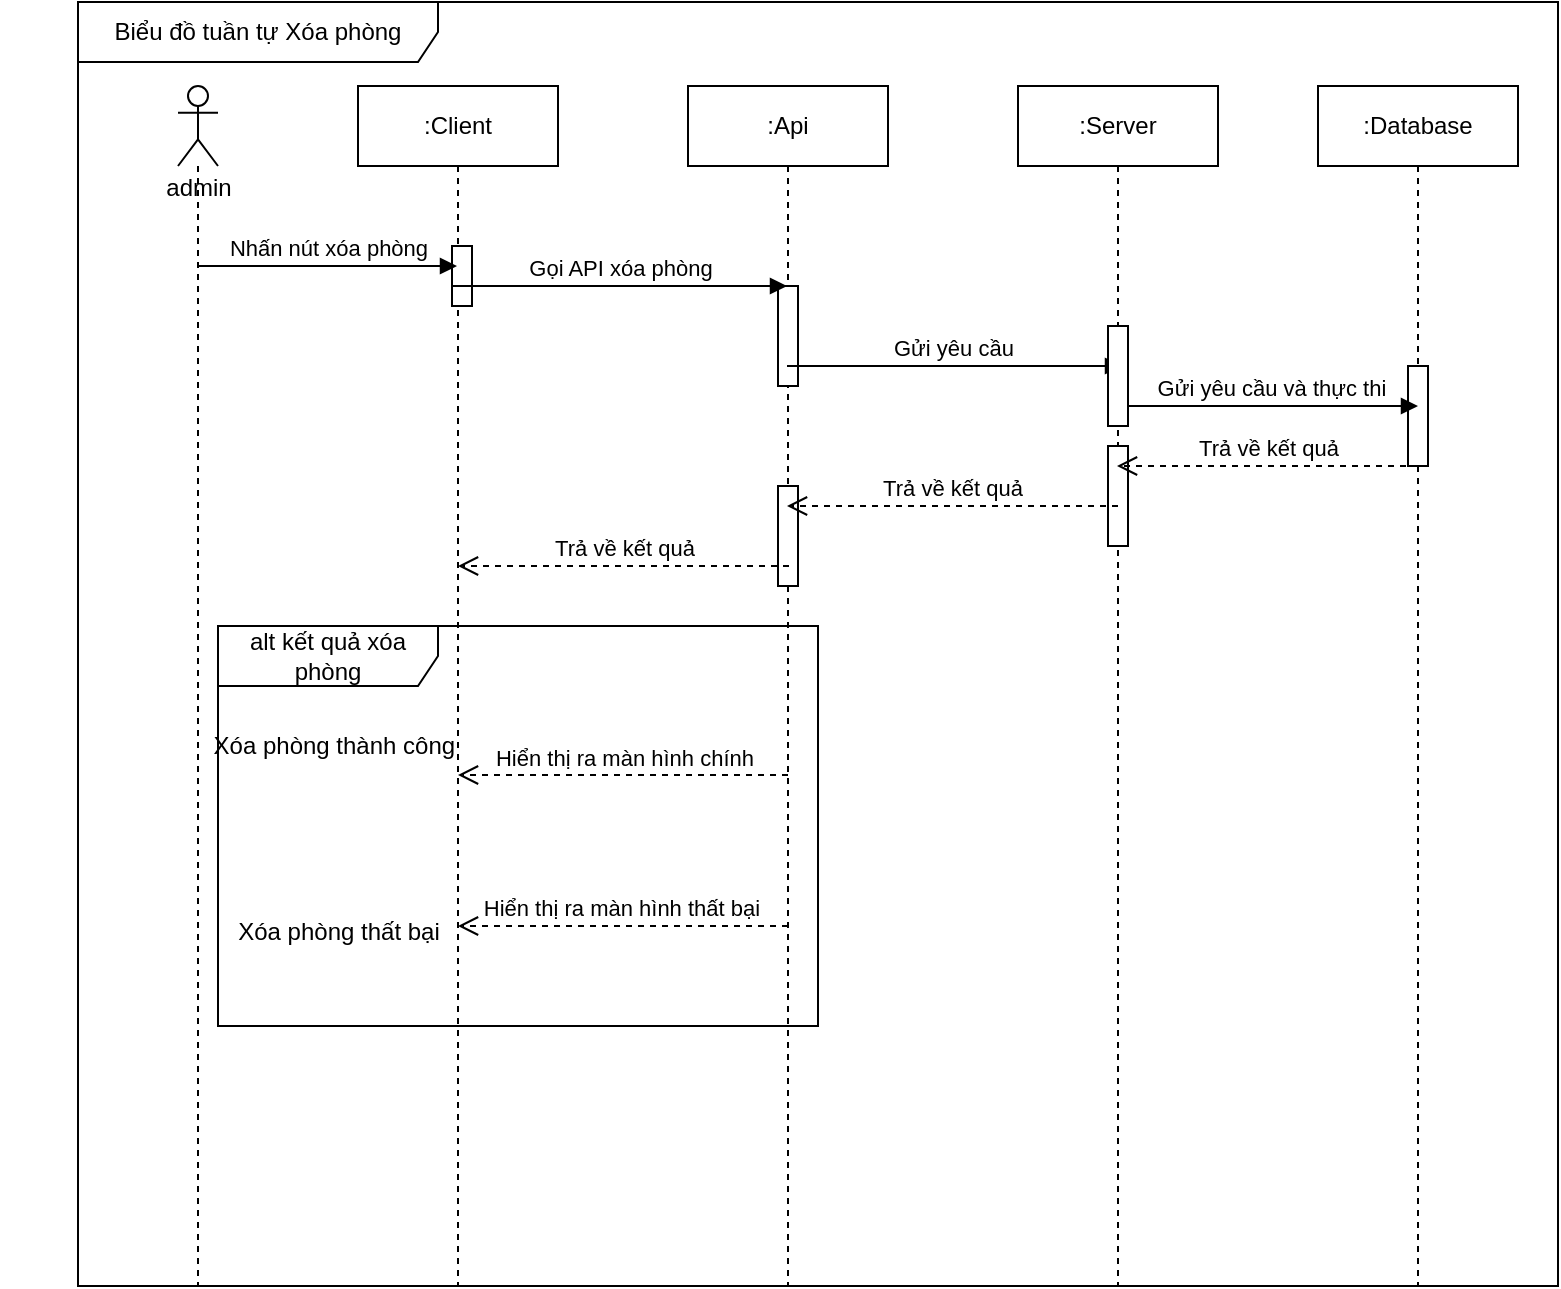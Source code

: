 <mxfile version="24.8.3">
  <diagram name="Page-1" id="2YBvvXClWsGukQMizWep">
    <mxGraphModel dx="1900" dy="557" grid="1" gridSize="10" guides="1" tooltips="1" connect="1" arrows="1" fold="1" page="1" pageScale="1" pageWidth="850" pageHeight="1100" math="0" shadow="0">
      <root>
        <mxCell id="0" />
        <mxCell id="1" parent="0" />
        <mxCell id="aM9ryv3xv72pqoxQDRHE-1" value=":Client" style="shape=umlLifeline;perimeter=lifelinePerimeter;whiteSpace=wrap;html=1;container=0;dropTarget=0;collapsible=0;recursiveResize=0;outlineConnect=0;portConstraint=eastwest;newEdgeStyle={&quot;edgeStyle&quot;:&quot;elbowEdgeStyle&quot;,&quot;elbow&quot;:&quot;vertical&quot;,&quot;curved&quot;:0,&quot;rounded&quot;:0};" parent="1" vertex="1">
          <mxGeometry x="160" y="80" width="100" height="600" as="geometry" />
        </mxCell>
        <mxCell id="GW5HnA62ED8j3x2sCTIx-29" value="" style="html=1;points=[[0,0,0,0,5],[0,1,0,0,-5],[1,0,0,0,5],[1,1,0,0,-5]];perimeter=orthogonalPerimeter;outlineConnect=0;targetShapes=umlLifeline;portConstraint=eastwest;newEdgeStyle={&quot;curved&quot;:0,&quot;rounded&quot;:0};" vertex="1" parent="aM9ryv3xv72pqoxQDRHE-1">
          <mxGeometry x="47" y="80" width="10" height="30" as="geometry" />
        </mxCell>
        <mxCell id="GW5HnA62ED8j3x2sCTIx-1" value="" style="shape=umlLifeline;perimeter=lifelinePerimeter;whiteSpace=wrap;html=1;container=1;dropTarget=0;collapsible=0;recursiveResize=0;outlineConnect=0;portConstraint=eastwest;newEdgeStyle={&quot;curved&quot;:0,&quot;rounded&quot;:0};participant=umlActor;size=40;" vertex="1" parent="1">
          <mxGeometry x="70" y="80" width="20" height="600" as="geometry" />
        </mxCell>
        <mxCell id="GW5HnA62ED8j3x2sCTIx-2" value="&lt;div&gt;&lt;br&gt;&lt;/div&gt;&lt;div&gt;&lt;br&gt;&lt;/div&gt;&lt;div&gt;&lt;span style=&quot;background-color: initial;&quot;&gt;admin&lt;/span&gt;&lt;/div&gt;&lt;div&gt;&lt;br&gt;&lt;/div&gt;" style="text;html=1;align=center;verticalAlign=middle;resizable=0;points=[];autosize=1;strokeColor=none;fillColor=none;" vertex="1" parent="1">
          <mxGeometry x="50" y="88" width="60" height="70" as="geometry" />
        </mxCell>
        <mxCell id="GW5HnA62ED8j3x2sCTIx-3" value=":Api" style="shape=umlLifeline;perimeter=lifelinePerimeter;whiteSpace=wrap;html=1;container=0;dropTarget=0;collapsible=0;recursiveResize=0;outlineConnect=0;portConstraint=eastwest;newEdgeStyle={&quot;edgeStyle&quot;:&quot;elbowEdgeStyle&quot;,&quot;elbow&quot;:&quot;vertical&quot;,&quot;curved&quot;:0,&quot;rounded&quot;:0};" vertex="1" parent="1">
          <mxGeometry x="325" y="80" width="100" height="600" as="geometry" />
        </mxCell>
        <mxCell id="GW5HnA62ED8j3x2sCTIx-22" value="" style="html=1;points=[[0,0,0,0,5],[0,1,0,0,-5],[1,0,0,0,5],[1,1,0,0,-5]];perimeter=orthogonalPerimeter;outlineConnect=0;targetShapes=umlLifeline;portConstraint=eastwest;newEdgeStyle={&quot;curved&quot;:0,&quot;rounded&quot;:0};" vertex="1" parent="GW5HnA62ED8j3x2sCTIx-3">
          <mxGeometry x="45" y="100" width="10" height="50" as="geometry" />
        </mxCell>
        <mxCell id="GW5HnA62ED8j3x2sCTIx-28" value="" style="html=1;points=[[0,0,0,0,5],[0,1,0,0,-5],[1,0,0,0,5],[1,1,0,0,-5]];perimeter=orthogonalPerimeter;outlineConnect=0;targetShapes=umlLifeline;portConstraint=eastwest;newEdgeStyle={&quot;curved&quot;:0,&quot;rounded&quot;:0};" vertex="1" parent="GW5HnA62ED8j3x2sCTIx-3">
          <mxGeometry x="45" y="200" width="10" height="50" as="geometry" />
        </mxCell>
        <mxCell id="GW5HnA62ED8j3x2sCTIx-4" value=":Server" style="shape=umlLifeline;perimeter=lifelinePerimeter;whiteSpace=wrap;html=1;container=0;dropTarget=0;collapsible=0;recursiveResize=0;outlineConnect=0;portConstraint=eastwest;newEdgeStyle={&quot;edgeStyle&quot;:&quot;elbowEdgeStyle&quot;,&quot;elbow&quot;:&quot;vertical&quot;,&quot;curved&quot;:0,&quot;rounded&quot;:0};" vertex="1" parent="1">
          <mxGeometry x="490" y="80" width="100" height="600" as="geometry" />
        </mxCell>
        <mxCell id="GW5HnA62ED8j3x2sCTIx-27" value="" style="html=1;points=[[0,0,0,0,5],[0,1,0,0,-5],[1,0,0,0,5],[1,1,0,0,-5]];perimeter=orthogonalPerimeter;outlineConnect=0;targetShapes=umlLifeline;portConstraint=eastwest;newEdgeStyle={&quot;curved&quot;:0,&quot;rounded&quot;:0};" vertex="1" parent="GW5HnA62ED8j3x2sCTIx-4">
          <mxGeometry x="45" y="180" width="10" height="50" as="geometry" />
        </mxCell>
        <mxCell id="GW5HnA62ED8j3x2sCTIx-5" value=":Database" style="shape=umlLifeline;perimeter=lifelinePerimeter;whiteSpace=wrap;html=1;container=0;dropTarget=0;collapsible=0;recursiveResize=0;outlineConnect=0;portConstraint=eastwest;newEdgeStyle={&quot;edgeStyle&quot;:&quot;elbowEdgeStyle&quot;,&quot;elbow&quot;:&quot;vertical&quot;,&quot;curved&quot;:0,&quot;rounded&quot;:0};size=40;" vertex="1" parent="1">
          <mxGeometry x="640" y="80" width="100" height="600" as="geometry" />
        </mxCell>
        <mxCell id="GW5HnA62ED8j3x2sCTIx-26" value="" style="html=1;points=[[0,0,0,0,5],[0,1,0,0,-5],[1,0,0,0,5],[1,1,0,0,-5]];perimeter=orthogonalPerimeter;outlineConnect=0;targetShapes=umlLifeline;portConstraint=eastwest;newEdgeStyle={&quot;curved&quot;:0,&quot;rounded&quot;:0};" vertex="1" parent="GW5HnA62ED8j3x2sCTIx-5">
          <mxGeometry x="45" y="140" width="10" height="50" as="geometry" />
        </mxCell>
        <mxCell id="GW5HnA62ED8j3x2sCTIx-7" value="Nhấn nút xóa phòng" style="html=1;verticalAlign=bottom;endArrow=block;curved=0;rounded=0;" edge="1" parent="1" target="aM9ryv3xv72pqoxQDRHE-1">
          <mxGeometry width="80" relative="1" as="geometry">
            <mxPoint x="80" y="170" as="sourcePoint" />
            <mxPoint x="160" y="170" as="targetPoint" />
          </mxGeometry>
        </mxCell>
        <mxCell id="GW5HnA62ED8j3x2sCTIx-11" value="Gọi API xóa phòng" style="html=1;verticalAlign=bottom;endArrow=block;curved=0;rounded=0;" edge="1" parent="1">
          <mxGeometry width="80" relative="1" as="geometry">
            <mxPoint x="207" y="180" as="sourcePoint" />
            <mxPoint x="374.5" y="180" as="targetPoint" />
          </mxGeometry>
        </mxCell>
        <mxCell id="GW5HnA62ED8j3x2sCTIx-12" value="Gửi yêu cầu&amp;nbsp;" style="html=1;verticalAlign=bottom;endArrow=block;curved=0;rounded=0;" edge="1" parent="1">
          <mxGeometry width="80" relative="1" as="geometry">
            <mxPoint x="374.5" y="220" as="sourcePoint" />
            <mxPoint x="542" y="220" as="targetPoint" />
          </mxGeometry>
        </mxCell>
        <mxCell id="GW5HnA62ED8j3x2sCTIx-13" value="Gửi yêu cầu và thực thi&amp;nbsp;" style="html=1;verticalAlign=bottom;endArrow=block;curved=0;rounded=0;" edge="1" parent="1" source="GW5HnA62ED8j3x2sCTIx-23">
          <mxGeometry width="80" relative="1" as="geometry">
            <mxPoint x="540" y="240" as="sourcePoint" />
            <mxPoint x="690" y="240" as="targetPoint" />
          </mxGeometry>
        </mxCell>
        <mxCell id="GW5HnA62ED8j3x2sCTIx-14" value="Trả về kết quả" style="html=1;verticalAlign=bottom;endArrow=open;dashed=1;endSize=8;curved=0;rounded=0;" edge="1" parent="1">
          <mxGeometry relative="1" as="geometry">
            <mxPoint x="690" y="270" as="sourcePoint" />
            <mxPoint x="539.5" y="270" as="targetPoint" />
          </mxGeometry>
        </mxCell>
        <mxCell id="GW5HnA62ED8j3x2sCTIx-15" value="Trả về kết quả" style="html=1;verticalAlign=bottom;endArrow=open;dashed=1;endSize=8;curved=0;rounded=0;" edge="1" parent="1">
          <mxGeometry relative="1" as="geometry">
            <mxPoint x="540" y="290" as="sourcePoint" />
            <mxPoint x="374.5" y="290" as="targetPoint" />
          </mxGeometry>
        </mxCell>
        <mxCell id="GW5HnA62ED8j3x2sCTIx-20" value="Hiển thị ra màn hình chính" style="html=1;verticalAlign=bottom;endArrow=open;dashed=1;endSize=8;curved=0;rounded=0;" edge="1" parent="1">
          <mxGeometry relative="1" as="geometry">
            <mxPoint x="375" y="424.5" as="sourcePoint" />
            <mxPoint x="210" y="424.5" as="targetPoint" />
          </mxGeometry>
        </mxCell>
        <mxCell id="GW5HnA62ED8j3x2sCTIx-25" value="" style="html=1;verticalAlign=bottom;endArrow=block;curved=0;rounded=0;" edge="1" parent="1" target="GW5HnA62ED8j3x2sCTIx-23">
          <mxGeometry width="80" relative="1" as="geometry">
            <mxPoint x="540" y="240" as="sourcePoint" />
            <mxPoint x="690" y="240" as="targetPoint" />
          </mxGeometry>
        </mxCell>
        <mxCell id="GW5HnA62ED8j3x2sCTIx-23" value="" style="html=1;points=[[0,0,0,0,5],[0,1,0,0,-5],[1,0,0,0,5],[1,1,0,0,-5]];perimeter=orthogonalPerimeter;outlineConnect=0;targetShapes=umlLifeline;portConstraint=eastwest;newEdgeStyle={&quot;curved&quot;:0,&quot;rounded&quot;:0};" vertex="1" parent="1">
          <mxGeometry x="535" y="200" width="10" height="50" as="geometry" />
        </mxCell>
        <mxCell id="GW5HnA62ED8j3x2sCTIx-30" value="Biểu đồ tuần tự Xóa phòng" style="shape=umlFrame;whiteSpace=wrap;html=1;pointerEvents=0;width=180;height=30;" vertex="1" parent="1">
          <mxGeometry x="20" y="38" width="740" height="642" as="geometry" />
        </mxCell>
        <mxCell id="GW5HnA62ED8j3x2sCTIx-33" value="Trả về kết quả" style="html=1;verticalAlign=bottom;endArrow=open;dashed=1;endSize=8;curved=0;rounded=0;" edge="1" parent="1">
          <mxGeometry relative="1" as="geometry">
            <mxPoint x="375.5" y="320" as="sourcePoint" />
            <mxPoint x="210" y="320" as="targetPoint" />
          </mxGeometry>
        </mxCell>
        <mxCell id="GW5HnA62ED8j3x2sCTIx-35" value="alt kết quả xóa phòng" style="shape=umlFrame;whiteSpace=wrap;html=1;pointerEvents=0;width=110;height=30;" vertex="1" parent="1">
          <mxGeometry x="90" y="350" width="300" height="200" as="geometry" />
        </mxCell>
        <mxCell id="GW5HnA62ED8j3x2sCTIx-36" value="&amp;nbsp; &amp;nbsp; &amp;nbsp; &amp;nbsp; &amp;nbsp; &amp;nbsp; &amp;nbsp; &amp;nbsp; &amp;nbsp; &amp;nbsp; &amp;nbsp; &amp;nbsp; &amp;nbsp; &amp;nbsp; Xóa phòng thành công" style="text;html=1;align=center;verticalAlign=middle;resizable=0;points=[];autosize=1;strokeColor=none;fillColor=none;" vertex="1" parent="1">
          <mxGeometry x="-19" y="395" width="240" height="30" as="geometry" />
        </mxCell>
        <mxCell id="GW5HnA62ED8j3x2sCTIx-37" value="Hiển thị ra màn hình thất bại&amp;nbsp;" style="html=1;verticalAlign=bottom;endArrow=open;dashed=1;endSize=8;curved=0;rounded=0;" edge="1" parent="1">
          <mxGeometry relative="1" as="geometry">
            <mxPoint x="375" y="500" as="sourcePoint" />
            <mxPoint x="210" y="500" as="targetPoint" />
          </mxGeometry>
        </mxCell>
        <mxCell id="GW5HnA62ED8j3x2sCTIx-38" value="Xóa phòng thất bại" style="text;html=1;align=center;verticalAlign=middle;resizable=0;points=[];autosize=1;strokeColor=none;fillColor=none;" vertex="1" parent="1">
          <mxGeometry x="90" y="488" width="120" height="30" as="geometry" />
        </mxCell>
      </root>
    </mxGraphModel>
  </diagram>
</mxfile>
